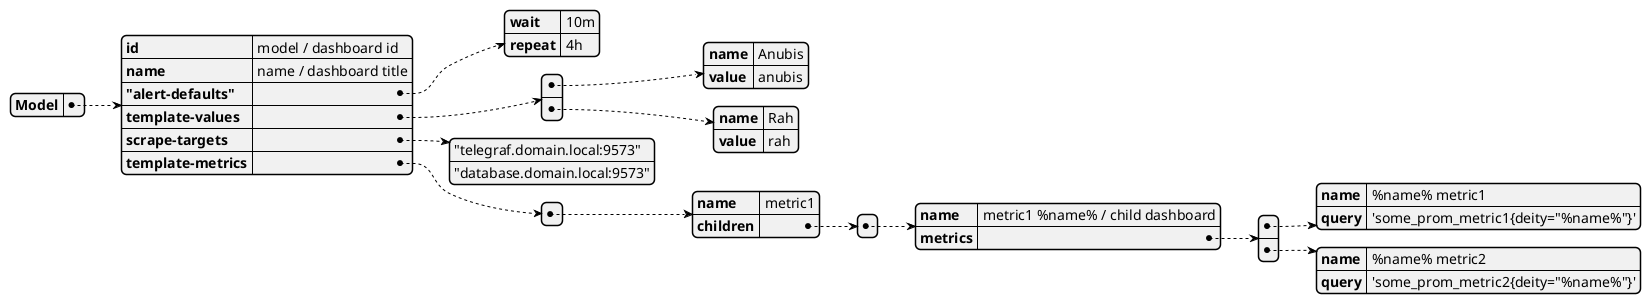 @startyaml
Model:
  id: model / dashboard id
  name: name / dashboard title
  "alert-defaults":
      wait: 10m
      repeat: 4h
  template-values:
  - name: Anubis
    value: anubis
  - name: Rah
    value: rah
  scrape-targets:
  - "telegraf.domain.local:9573"
  - "database.domain.local:9573"
  template-metrics:
  - name: metric1
    children:
    - name: "metric1 %name% / child dashboard"
      metrics:
      - name: %name% metric1
        query: 'some_prom_metric1{deity="%name%"}'
      - name: %name% metric2
        query: 'some_prom_metric2{deity="%name%"}'
@endyaml